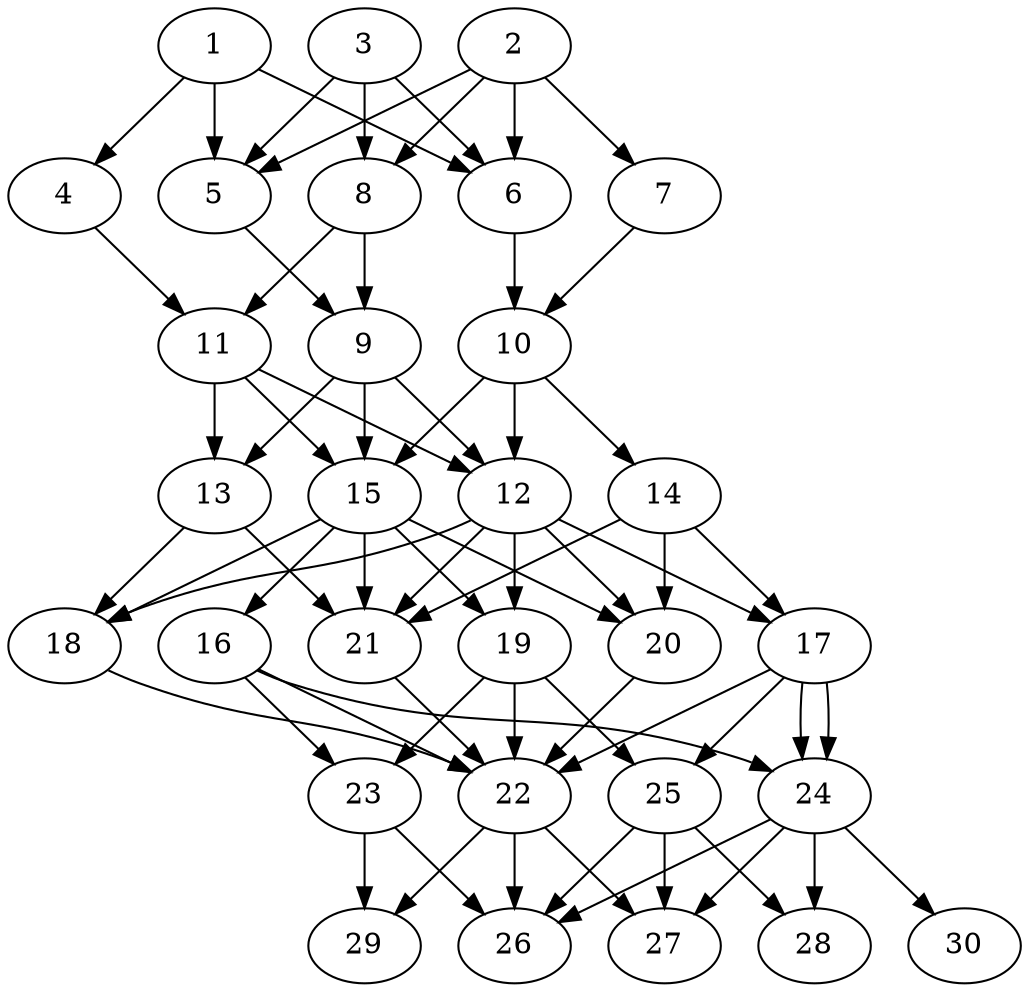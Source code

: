 // DAG automatically generated by daggen at Thu Oct  3 14:04:19 2019
// ./daggen --dot -n 30 --ccr 0.3 --fat 0.5 --regular 0.7 --density 0.9 --mindata 5242880 --maxdata 52428800 
digraph G {
  1 [size="98133333", alpha="0.01", expect_size="29440000"] 
  1 -> 4 [size ="29440000"]
  1 -> 5 [size ="29440000"]
  1 -> 6 [size ="29440000"]
  2 [size="61211307", alpha="0.12", expect_size="18363392"] 
  2 -> 5 [size ="18363392"]
  2 -> 6 [size ="18363392"]
  2 -> 7 [size ="18363392"]
  2 -> 8 [size ="18363392"]
  3 [size="40410453", alpha="0.07", expect_size="12123136"] 
  3 -> 5 [size ="12123136"]
  3 -> 6 [size ="12123136"]
  3 -> 8 [size ="12123136"]
  4 [size="102495573", alpha="0.06", expect_size="30748672"] 
  4 -> 11 [size ="30748672"]
  5 [size="172741973", alpha="0.19", expect_size="51822592"] 
  5 -> 9 [size ="51822592"]
  6 [size="55313067", alpha="0.15", expect_size="16593920"] 
  6 -> 10 [size ="16593920"]
  7 [size="97914880", alpha="0.04", expect_size="29374464"] 
  7 -> 10 [size ="29374464"]
  8 [size="80541013", alpha="0.03", expect_size="24162304"] 
  8 -> 9 [size ="24162304"]
  8 -> 11 [size ="24162304"]
  9 [size="105574400", alpha="0.04", expect_size="31672320"] 
  9 -> 12 [size ="31672320"]
  9 -> 13 [size ="31672320"]
  9 -> 15 [size ="31672320"]
  10 [size="156320427", alpha="0.12", expect_size="46896128"] 
  10 -> 12 [size ="46896128"]
  10 -> 14 [size ="46896128"]
  10 -> 15 [size ="46896128"]
  11 [size="148278613", alpha="0.19", expect_size="44483584"] 
  11 -> 12 [size ="44483584"]
  11 -> 13 [size ="44483584"]
  11 -> 15 [size ="44483584"]
  12 [size="153784320", alpha="0.16", expect_size="46135296"] 
  12 -> 17 [size ="46135296"]
  12 -> 18 [size ="46135296"]
  12 -> 19 [size ="46135296"]
  12 -> 20 [size ="46135296"]
  12 -> 21 [size ="46135296"]
  13 [size="94354773", alpha="0.16", expect_size="28306432"] 
  13 -> 18 [size ="28306432"]
  13 -> 21 [size ="28306432"]
  14 [size="149405013", alpha="0.13", expect_size="44821504"] 
  14 -> 17 [size ="44821504"]
  14 -> 20 [size ="44821504"]
  14 -> 21 [size ="44821504"]
  15 [size="41434453", alpha="0.14", expect_size="12430336"] 
  15 -> 16 [size ="12430336"]
  15 -> 18 [size ="12430336"]
  15 -> 19 [size ="12430336"]
  15 -> 20 [size ="12430336"]
  15 -> 21 [size ="12430336"]
  16 [size="29880320", alpha="0.19", expect_size="8964096"] 
  16 -> 22 [size ="8964096"]
  16 -> 23 [size ="8964096"]
  16 -> 24 [size ="8964096"]
  17 [size="149452800", alpha="0.07", expect_size="44835840"] 
  17 -> 22 [size ="44835840"]
  17 -> 24 [size ="44835840"]
  17 -> 24 [size ="44835840"]
  17 -> 25 [size ="44835840"]
  18 [size="21121707", alpha="0.05", expect_size="6336512"] 
  18 -> 22 [size ="6336512"]
  19 [size="41072640", alpha="0.13", expect_size="12321792"] 
  19 -> 22 [size ="12321792"]
  19 -> 23 [size ="12321792"]
  19 -> 25 [size ="12321792"]
  20 [size="74134187", alpha="0.02", expect_size="22240256"] 
  20 -> 22 [size ="22240256"]
  21 [size="166178133", alpha="0.00", expect_size="49853440"] 
  21 -> 22 [size ="49853440"]
  22 [size="159904427", alpha="0.05", expect_size="47971328"] 
  22 -> 26 [size ="47971328"]
  22 -> 27 [size ="47971328"]
  22 -> 29 [size ="47971328"]
  23 [size="131611307", alpha="0.12", expect_size="39483392"] 
  23 -> 26 [size ="39483392"]
  23 -> 29 [size ="39483392"]
  24 [size="97652053", alpha="0.10", expect_size="29295616"] 
  24 -> 26 [size ="29295616"]
  24 -> 27 [size ="29295616"]
  24 -> 28 [size ="29295616"]
  24 -> 30 [size ="29295616"]
  25 [size="45134507", alpha="0.07", expect_size="13540352"] 
  25 -> 26 [size ="13540352"]
  25 -> 27 [size ="13540352"]
  25 -> 28 [size ="13540352"]
  26 [size="157351253", alpha="0.10", expect_size="47205376"] 
  27 [size="147029333", alpha="0.03", expect_size="44108800"] 
  28 [size="45291520", alpha="0.03", expect_size="13587456"] 
  29 [size="81367040", alpha="0.15", expect_size="24410112"] 
  30 [size="29726720", alpha="0.05", expect_size="8918016"] 
}
